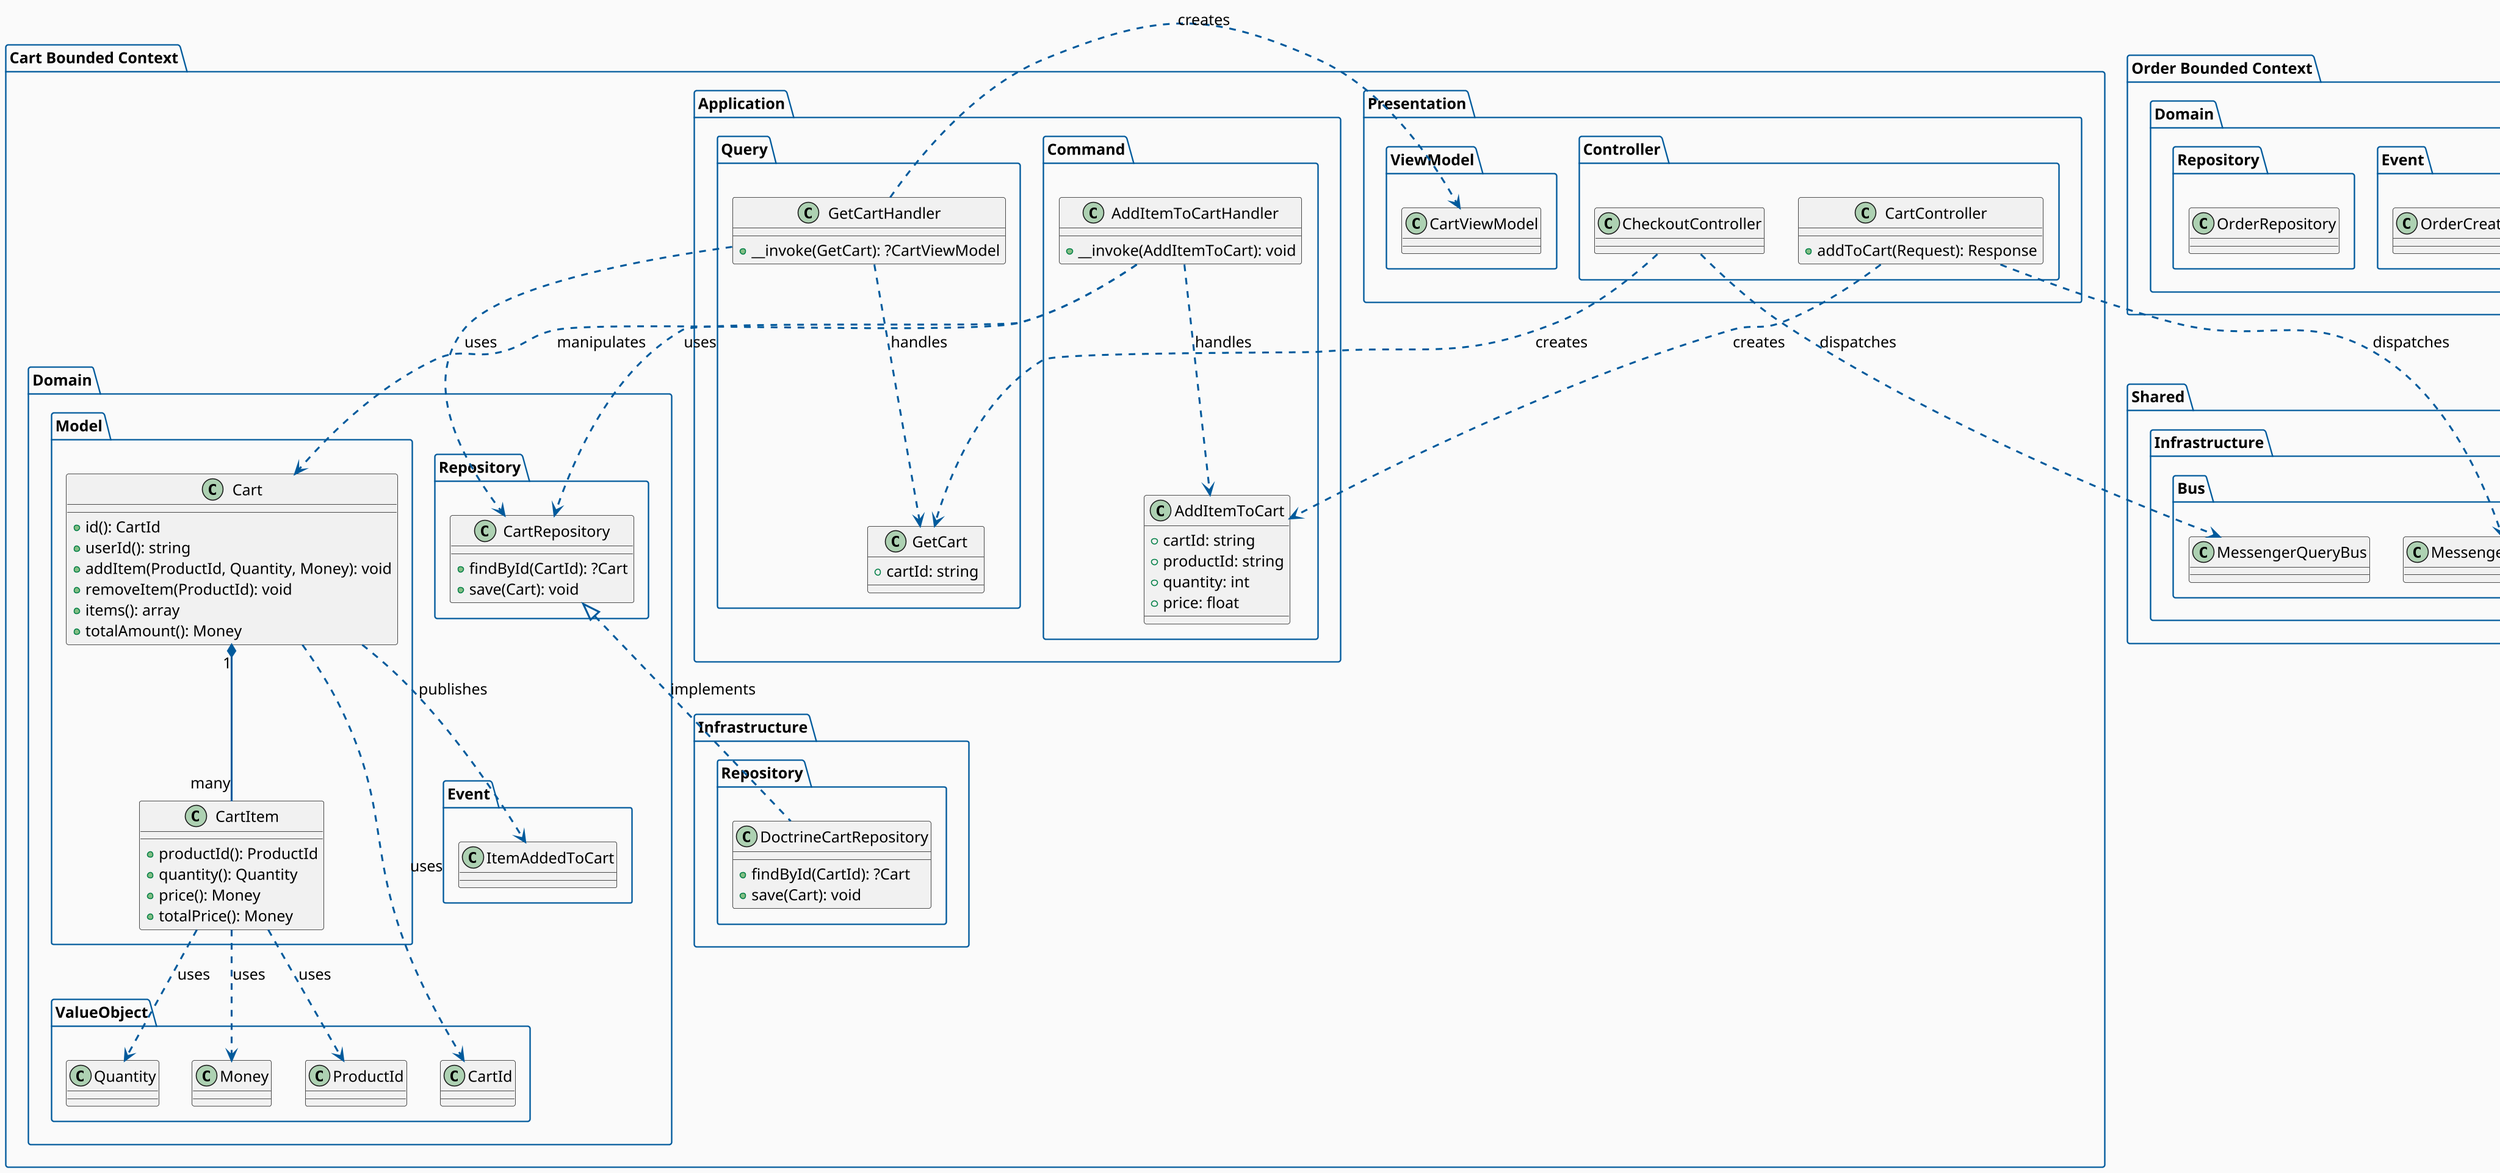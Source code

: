 @startuml
skinparam dpi 150
skinparam backgroundColor #FAFAFA
skinparam shadowing false

skinparam defaultFontName "Nunito"
skinparam defaultFontSize 16
skinparam defaultTextAlignment center

skinparam node {
  BackgroundColor #FFFFFF
  BorderColor #005A9C
  BorderThickness 2
}

skinparam component {
  BackgroundColor #FFFFFF
  BorderColor #005A9C
  BorderThickness 2
}

skinparam rectangle {
  BackgroundColor #FFFFFF
  BorderColor #005A9C
  BorderThickness 2
}

skinparam arrowColor #005A9C
skinparam arrowThickness 2

skinparam activity {
  BackgroundColor #FFFFFF
  BorderColor #005A9C
}

skinparam sequence {
  ParticipantBorderColor #005A9C
  LifeLineBorderColor #005A9C
  LifeLineBackgroundColor #E6F0FA
  ParticipantBackgroundColor #FFFFFF
}

skinparam package {
  BackgroundColor #FAFAFA
  BorderColor #005A9C
}

skinparam note {
  BackgroundColor #E6F0FA
  BorderColor #005A9C
}

skinparam title {
  BackgroundColor #FFFFFF
  BorderColor #005A9C
}

' Pro sekvenční diagramy
skinparam sequenceArrowThickness 2
skinparam sequenceArrowColor #005A9C

!define RECTANGLE class
!define COMPONENT component


package "Cart Bounded Context" as Cart {
  package "Domain" as CartDomain {
    package "Model" as CartModel {
      RECTANGLE "Cart" as CartEntity {
        + id(): CartId
        + userId(): string
        + addItem(ProductId, Quantity, Money): void
        + removeItem(ProductId): void
        + items(): array
        + totalAmount(): Money
      }
      
      RECTANGLE "CartItem" as CartItemEntity {
        + productId(): ProductId
        + quantity(): Quantity
        + price(): Money
        + totalPrice(): Money
      }
    }
    
    package "ValueObject" as CartValueObject {
      RECTANGLE "CartId" as CartIdVO
      RECTANGLE "ProductId" as ProductIdVO
      RECTANGLE "Quantity" as QuantityVO
      RECTANGLE "Money" as MoneyVO
    }
    
    package "Event" as CartEvent {
      RECTANGLE "ItemAddedToCart" as ItemAddedToCartEvent
    }
    
    package "Repository" as CartRepository {
      RECTANGLE "CartRepository" as CartRepositoryInterface {
        + findById(CartId): ?Cart
        + save(Cart): void
      }
    }
  }
  
  package "Infrastructure" as CartInfrastructure {
    package "Repository" as CartInfraRepo {
      RECTANGLE "DoctrineCartRepository" as DoctrineCartRepo {
        + findById(CartId): ?Cart
        + save(Cart): void
      }
    }
  }
  
  package "Application" as CartApplication {
    package "Command" as CartCommand {
      RECTANGLE "AddItemToCart" as AddItemToCartCommand {
        + cartId: string
        + productId: string
        + quantity: int
        + price: float
      }
      
      RECTANGLE "AddItemToCartHandler" as AddItemToCartHandler {
        + __invoke(AddItemToCart): void
      }
    }
    
    package "Query" as CartQuery {
      RECTANGLE "GetCart" as GetCartQuery {
        + cartId: string
      }
      
      RECTANGLE "GetCartHandler" as GetCartHandler {
        + __invoke(GetCart): ?CartViewModel
      }
    }
  }
  
  package "Presentation" as CartPresentation {
    package "Controller" as CartController {
      RECTANGLE "CartController" as CartControllerClass {
        + addToCart(Request): Response
      }
      
      RECTANGLE "CheckoutController" as CheckoutController
    }
    
    package "ViewModel" as CartViewModel {
      RECTANGLE "CartViewModel" as CartViewModelClass
    }
  }
}

package "Order Bounded Context" as Order {
  package "Domain" as OrderDomain {
    package "Model" as OrderModel {
      RECTANGLE "Order" as OrderEntity
      RECTANGLE "OrderItem" as OrderItemEntity
    }
    
    package "ValueObject" as OrderValueObject {
      RECTANGLE "OrderId" as OrderIdVO
    }
    
    package "Event" as OrderEvent {
      RECTANGLE "OrderCreated" as OrderCreatedEvent
    }
    
    package "Repository" as OrderRepository {
      RECTANGLE "OrderRepository" as OrderRepositoryInterface
    }
  }
}

package "Shared" as Shared {
  package "Infrastructure" as SharedInfra {
    package "Bus" as SharedBus {
      RECTANGLE "MessengerCommandBus" as CommandBus
      RECTANGLE "MessengerQueryBus" as QueryBus
    }
  }
}

' Vztahy
CartEntity "1" *-- "many" CartItemEntity
CartEntity ..> CartIdVO : uses
CartEntity ..> ItemAddedToCartEvent : publishes
CartItemEntity ..> ProductIdVO : uses
CartItemEntity ..> QuantityVO : uses
CartItemEntity ..> MoneyVO : uses

CartRepositoryInterface <|.. DoctrineCartRepo : implements

AddItemToCartHandler ..> CartRepositoryInterface : uses
AddItemToCartHandler ..> CartEntity : manipulates
AddItemToCartHandler ..> AddItemToCartCommand : handles

GetCartHandler ..> CartRepositoryInterface : uses
GetCartHandler ..> CartViewModelClass : creates
GetCartHandler ..> GetCartQuery : handles

CartControllerClass ..> AddItemToCartCommand : creates
CartControllerClass ..> CommandBus : dispatches
CheckoutController ..> GetCartQuery : creates
CheckoutController ..> QueryBus : dispatches


@enduml